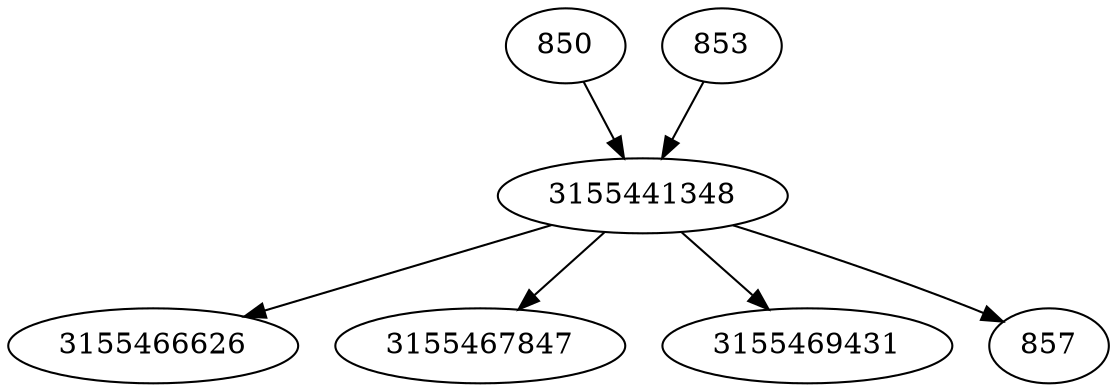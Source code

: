 strict digraph  {
3155466626;
3155441348;
3155467847;
850;
853;
3155469431;
857;
3155441348 -> 3155469431;
3155441348 -> 3155466626;
3155441348 -> 857;
3155441348 -> 3155467847;
850 -> 3155441348;
853 -> 3155441348;
}
